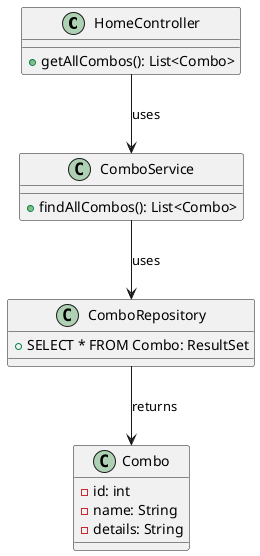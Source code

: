 @startuml
class HomeController {
    +getAllCombos(): List<Combo>
}

class ComboService {
    +findAllCombos(): List<Combo>
}

class ComboRepository {
    +SELECT * FROM Combo: ResultSet
}

class Combo {
    -id: int
    -name: String
    -details: String
}

HomeController --> ComboService : uses
ComboService --> ComboRepository : uses
ComboRepository --> Combo : returns
@enduml
